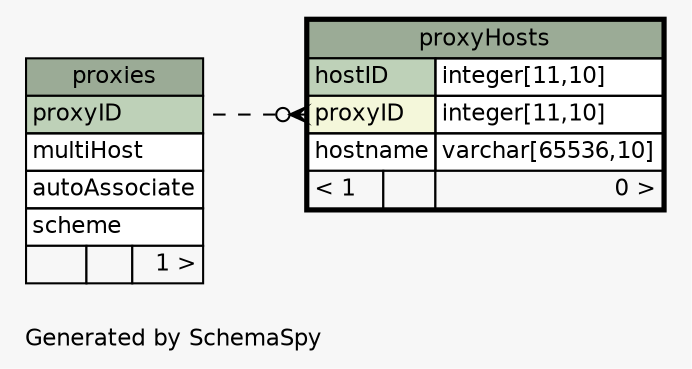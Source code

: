 // dot 2.34.0 on Linux 3.11.6-1-ARCH
// SchemaSpy rev 590
digraph "impliedTwoDegreesRelationshipsDiagram" {
  graph [
    rankdir="RL"
    bgcolor="#f7f7f7"
    label="\nGenerated by SchemaSpy"
    labeljust="l"
    nodesep="0.18"
    ranksep="0.46"
    fontname="Helvetica"
    fontsize="11"
  ];
  node [
    fontname="Helvetica"
    fontsize="11"
    shape="plaintext"
  ];
  edge [
    arrowsize="0.8"
  ];
  "proxyHosts":"proxyID":w -> "proxies":"proxyID":e [arrowhead=none dir=back arrowtail=crowodot style=dashed];
  "proxies" [
    label=<
    <TABLE BORDER="0" CELLBORDER="1" CELLSPACING="0" BGCOLOR="#ffffff">
      <TR><TD COLSPAN="3" BGCOLOR="#9bab96" ALIGN="CENTER">proxies</TD></TR>
      <TR><TD PORT="proxyID" COLSPAN="3" BGCOLOR="#bed1b8" ALIGN="LEFT">proxyID</TD></TR>
      <TR><TD PORT="multiHost" COLSPAN="3" ALIGN="LEFT">multiHost</TD></TR>
      <TR><TD PORT="autoAssociate" COLSPAN="3" ALIGN="LEFT">autoAssociate</TD></TR>
      <TR><TD PORT="scheme" COLSPAN="3" ALIGN="LEFT">scheme</TD></TR>
      <TR><TD ALIGN="LEFT" BGCOLOR="#f7f7f7">  </TD><TD ALIGN="RIGHT" BGCOLOR="#f7f7f7">  </TD><TD ALIGN="RIGHT" BGCOLOR="#f7f7f7">1 &gt;</TD></TR>
    </TABLE>>
    URL="proxies.html"
    tooltip="proxies"
  ];
  "proxyHosts" [
    label=<
    <TABLE BORDER="2" CELLBORDER="1" CELLSPACING="0" BGCOLOR="#ffffff">
      <TR><TD COLSPAN="3" BGCOLOR="#9bab96" ALIGN="CENTER">proxyHosts</TD></TR>
      <TR><TD PORT="hostID" COLSPAN="2" BGCOLOR="#bed1b8" ALIGN="LEFT">hostID</TD><TD PORT="hostID.type" ALIGN="LEFT">integer[11,10]</TD></TR>
      <TR><TD PORT="proxyID" COLSPAN="2" BGCOLOR="#f4f7da" ALIGN="LEFT">proxyID</TD><TD PORT="proxyID.type" ALIGN="LEFT">integer[11,10]</TD></TR>
      <TR><TD PORT="hostname" COLSPAN="2" ALIGN="LEFT">hostname</TD><TD PORT="hostname.type" ALIGN="LEFT">varchar[65536,10]</TD></TR>
      <TR><TD ALIGN="LEFT" BGCOLOR="#f7f7f7">&lt; 1</TD><TD ALIGN="RIGHT" BGCOLOR="#f7f7f7">  </TD><TD ALIGN="RIGHT" BGCOLOR="#f7f7f7">0 &gt;</TD></TR>
    </TABLE>>
    URL="proxyHosts.html"
    tooltip="proxyHosts"
  ];
}
